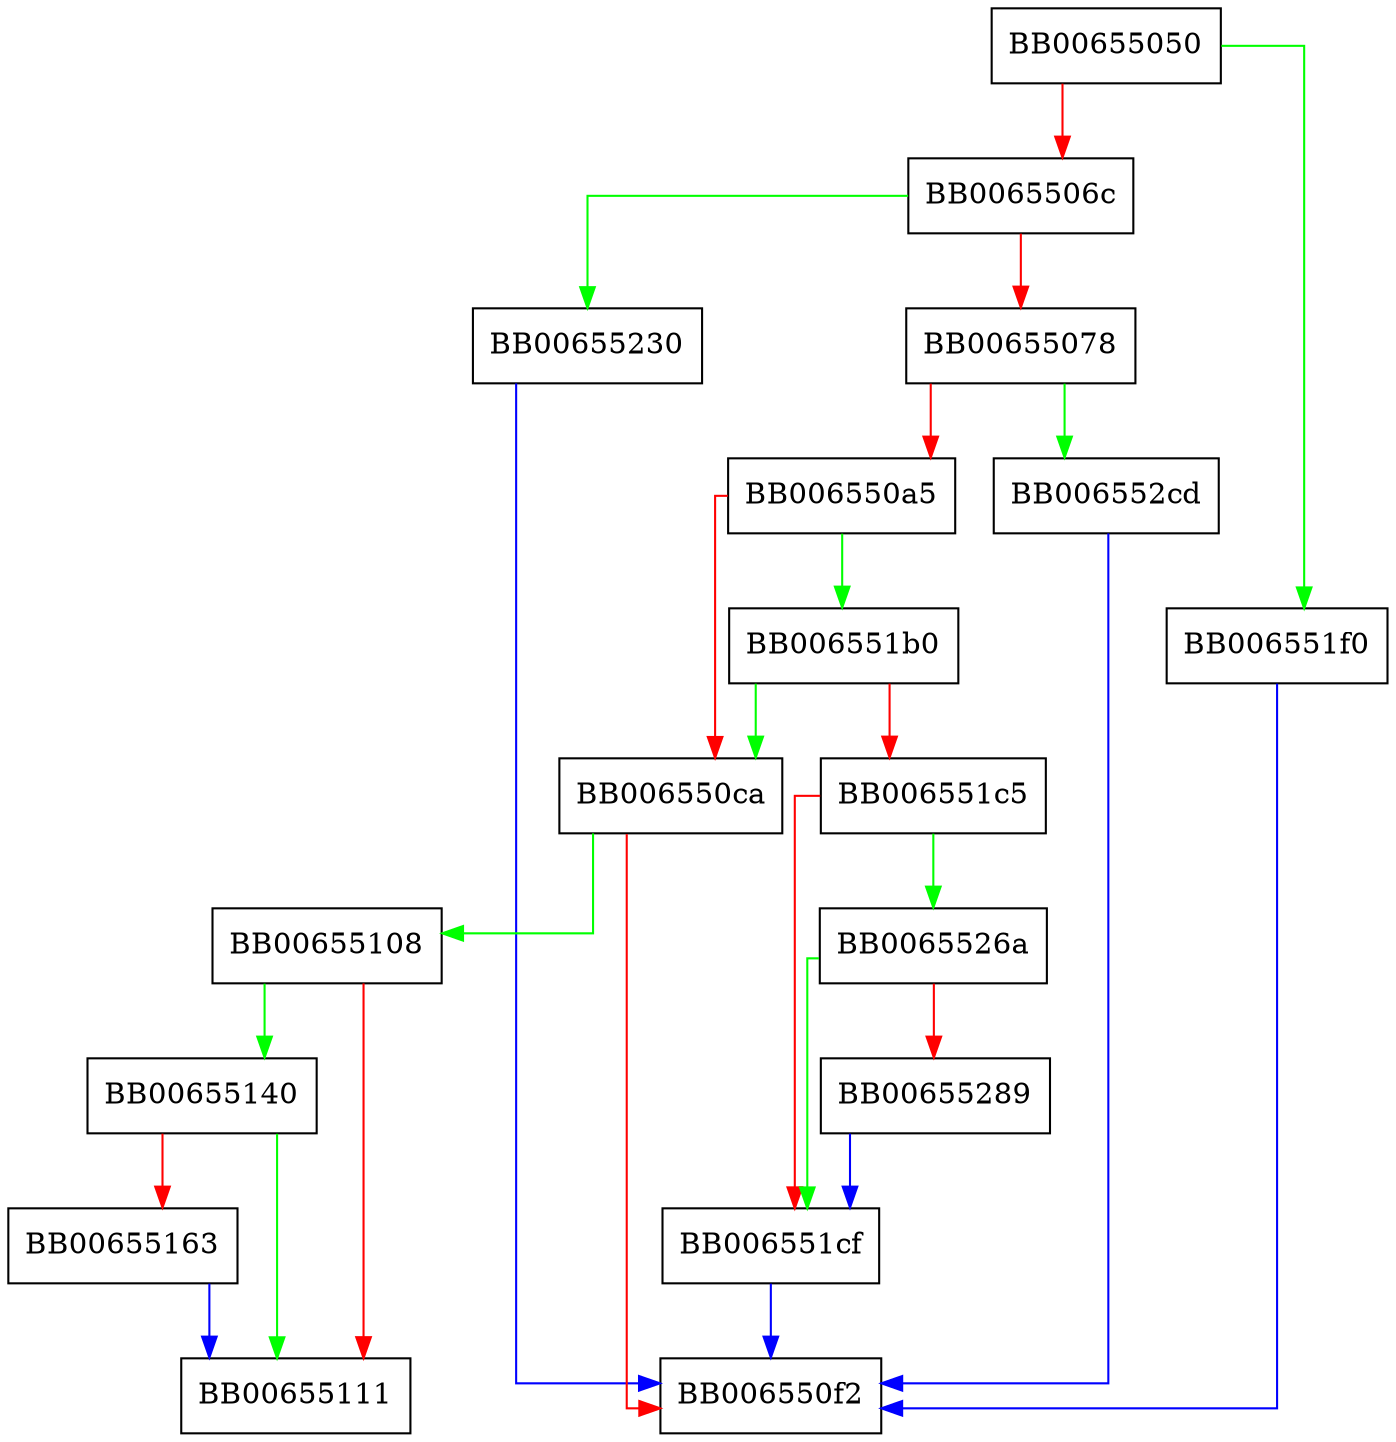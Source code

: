 digraph UI_add_input_string {
  node [shape="box"];
  graph [splines=ortho];
  BB00655050 -> BB006551f0 [color="green"];
  BB00655050 -> BB0065506c [color="red"];
  BB0065506c -> BB00655230 [color="green"];
  BB0065506c -> BB00655078 [color="red"];
  BB00655078 -> BB006552cd [color="green"];
  BB00655078 -> BB006550a5 [color="red"];
  BB006550a5 -> BB006551b0 [color="green"];
  BB006550a5 -> BB006550ca [color="red"];
  BB006550ca -> BB00655108 [color="green"];
  BB006550ca -> BB006550f2 [color="red"];
  BB00655108 -> BB00655140 [color="green"];
  BB00655108 -> BB00655111 [color="red"];
  BB00655140 -> BB00655111 [color="green"];
  BB00655140 -> BB00655163 [color="red"];
  BB00655163 -> BB00655111 [color="blue"];
  BB006551b0 -> BB006550ca [color="green"];
  BB006551b0 -> BB006551c5 [color="red"];
  BB006551c5 -> BB0065526a [color="green"];
  BB006551c5 -> BB006551cf [color="red"];
  BB006551cf -> BB006550f2 [color="blue"];
  BB006551f0 -> BB006550f2 [color="blue"];
  BB00655230 -> BB006550f2 [color="blue"];
  BB0065526a -> BB006551cf [color="green"];
  BB0065526a -> BB00655289 [color="red"];
  BB00655289 -> BB006551cf [color="blue"];
  BB006552cd -> BB006550f2 [color="blue"];
}